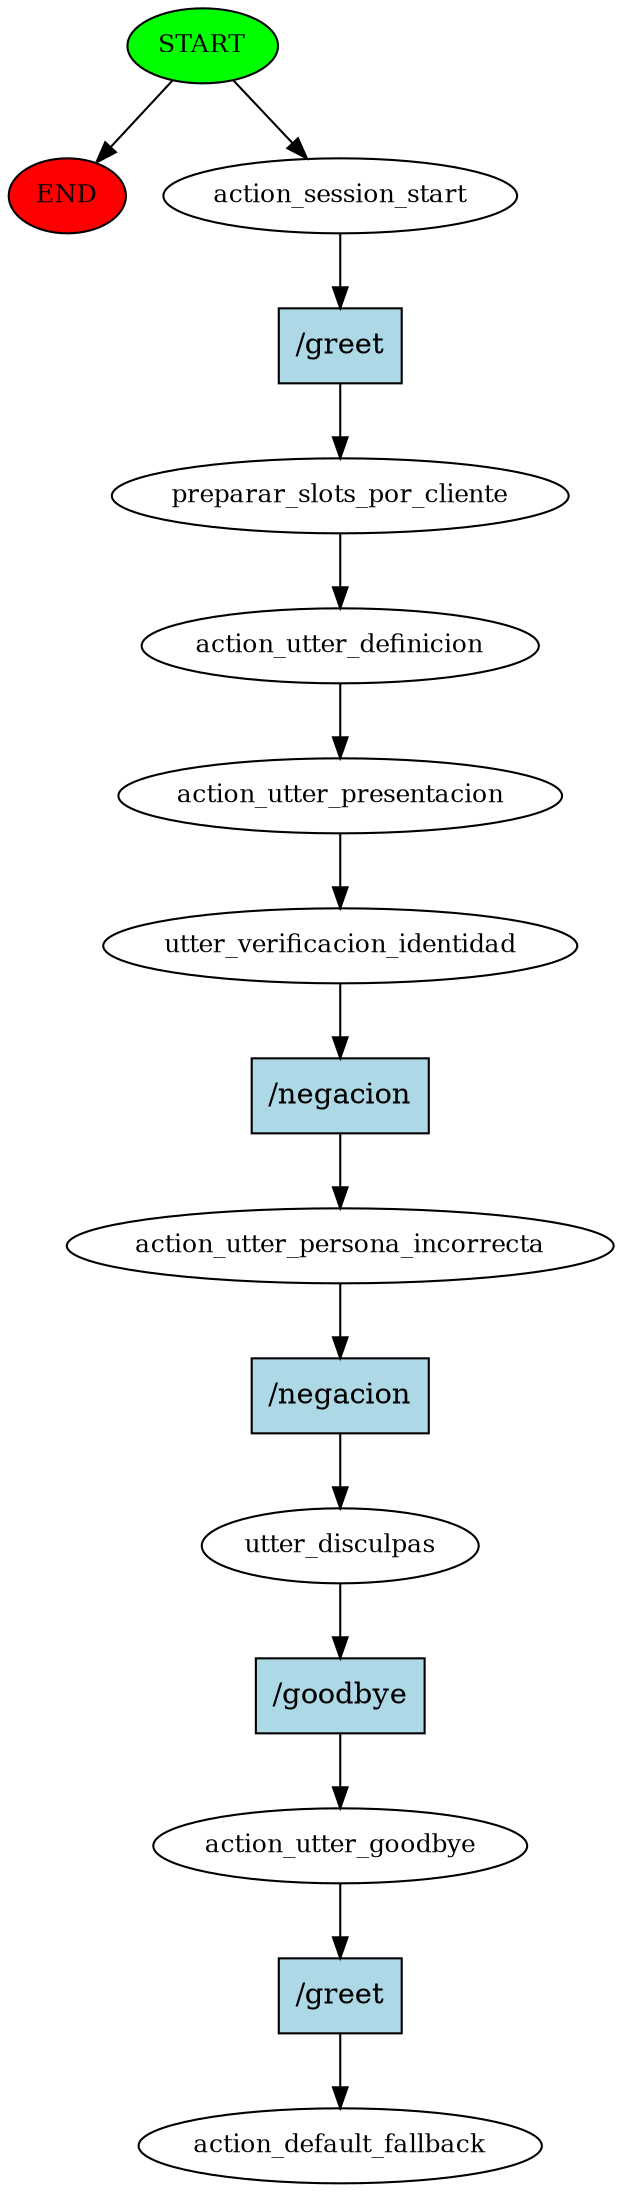 digraph  {
0 [class="start active", fillcolor=green, fontsize=12, label=START, style=filled];
"-1" [class=end, fillcolor=red, fontsize=12, label=END, style=filled];
1 [class=active, fontsize=12, label=action_session_start];
2 [class=active, fontsize=12, label=preparar_slots_por_cliente];
3 [class=active, fontsize=12, label=action_utter_definicion];
4 [class=active, fontsize=12, label=action_utter_presentacion];
5 [class=active, fontsize=12, label=utter_verificacion_identidad];
6 [class=active, fontsize=12, label=action_utter_persona_incorrecta];
7 [class=active, fontsize=12, label=utter_disculpas];
8 [class=active, fontsize=12, label=action_utter_goodbye];
9 [class="dashed active", fontsize=12, label=action_default_fallback];
10 [class="intent active", fillcolor=lightblue, label="/greet", shape=rect, style=filled];
11 [class="intent active", fillcolor=lightblue, label="/negacion", shape=rect, style=filled];
12 [class="intent active", fillcolor=lightblue, label="/negacion", shape=rect, style=filled];
13 [class="intent active", fillcolor=lightblue, label="/goodbye", shape=rect, style=filled];
14 [class="intent active", fillcolor=lightblue, label="/greet", shape=rect, style=filled];
0 -> "-1"  [class="", key=NONE, label=""];
0 -> 1  [class=active, key=NONE, label=""];
1 -> 10  [class=active, key=0];
2 -> 3  [class=active, key=NONE, label=""];
3 -> 4  [class=active, key=NONE, label=""];
4 -> 5  [class=active, key=NONE, label=""];
5 -> 11  [class=active, key=0];
6 -> 12  [class=active, key=0];
7 -> 13  [class=active, key=0];
8 -> 14  [class=active, key=0];
10 -> 2  [class=active, key=0];
11 -> 6  [class=active, key=0];
12 -> 7  [class=active, key=0];
13 -> 8  [class=active, key=0];
14 -> 9  [class=active, key=0];
}
